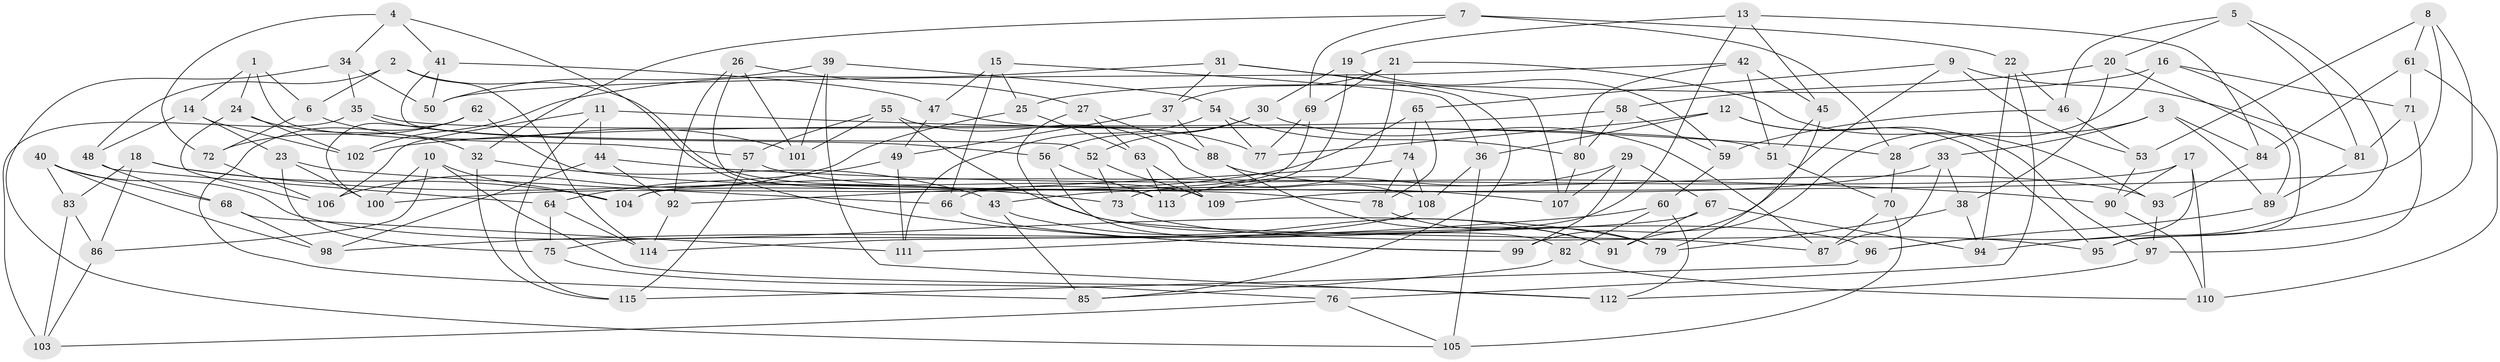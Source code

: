 // coarse degree distribution, {4: 0.13793103448275862, 5: 0.27586206896551724, 6: 0.5, 7: 0.017241379310344827, 3: 0.017241379310344827, 8: 0.05172413793103448}
// Generated by graph-tools (version 1.1) at 2025/38/03/04/25 23:38:19]
// undirected, 115 vertices, 230 edges
graph export_dot {
  node [color=gray90,style=filled];
  1;
  2;
  3;
  4;
  5;
  6;
  7;
  8;
  9;
  10;
  11;
  12;
  13;
  14;
  15;
  16;
  17;
  18;
  19;
  20;
  21;
  22;
  23;
  24;
  25;
  26;
  27;
  28;
  29;
  30;
  31;
  32;
  33;
  34;
  35;
  36;
  37;
  38;
  39;
  40;
  41;
  42;
  43;
  44;
  45;
  46;
  47;
  48;
  49;
  50;
  51;
  52;
  53;
  54;
  55;
  56;
  57;
  58;
  59;
  60;
  61;
  62;
  63;
  64;
  65;
  66;
  67;
  68;
  69;
  70;
  71;
  72;
  73;
  74;
  75;
  76;
  77;
  78;
  79;
  80;
  81;
  82;
  83;
  84;
  85;
  86;
  87;
  88;
  89;
  90;
  91;
  92;
  93;
  94;
  95;
  96;
  97;
  98;
  99;
  100;
  101;
  102;
  103;
  104;
  105;
  106;
  107;
  108;
  109;
  110;
  111;
  112;
  113;
  114;
  115;
  1 -- 6;
  1 -- 24;
  1 -- 57;
  1 -- 14;
  2 -- 6;
  2 -- 114;
  2 -- 109;
  2 -- 48;
  3 -- 84;
  3 -- 89;
  3 -- 28;
  3 -- 33;
  4 -- 34;
  4 -- 72;
  4 -- 41;
  4 -- 99;
  5 -- 46;
  5 -- 81;
  5 -- 94;
  5 -- 20;
  6 -- 101;
  6 -- 72;
  7 -- 32;
  7 -- 22;
  7 -- 69;
  7 -- 28;
  8 -- 53;
  8 -- 95;
  8 -- 61;
  8 -- 109;
  9 -- 99;
  9 -- 81;
  9 -- 53;
  9 -- 65;
  10 -- 112;
  10 -- 104;
  10 -- 100;
  10 -- 86;
  11 -- 115;
  11 -- 106;
  11 -- 28;
  11 -- 44;
  12 -- 77;
  12 -- 97;
  12 -- 95;
  12 -- 36;
  13 -- 75;
  13 -- 45;
  13 -- 84;
  13 -- 19;
  14 -- 102;
  14 -- 48;
  14 -- 23;
  15 -- 66;
  15 -- 36;
  15 -- 25;
  15 -- 47;
  16 -- 71;
  16 -- 95;
  16 -- 25;
  16 -- 91;
  17 -- 110;
  17 -- 90;
  17 -- 96;
  17 -- 104;
  18 -- 86;
  18 -- 73;
  18 -- 83;
  18 -- 104;
  19 -- 66;
  19 -- 59;
  19 -- 30;
  20 -- 89;
  20 -- 58;
  20 -- 38;
  21 -- 73;
  21 -- 69;
  21 -- 37;
  21 -- 93;
  22 -- 76;
  22 -- 46;
  22 -- 94;
  23 -- 66;
  23 -- 75;
  23 -- 100;
  24 -- 32;
  24 -- 102;
  24 -- 106;
  25 -- 63;
  25 -- 106;
  26 -- 101;
  26 -- 92;
  26 -- 27;
  26 -- 113;
  27 -- 88;
  27 -- 87;
  27 -- 63;
  28 -- 70;
  29 -- 107;
  29 -- 113;
  29 -- 99;
  29 -- 67;
  30 -- 87;
  30 -- 52;
  30 -- 56;
  31 -- 37;
  31 -- 107;
  31 -- 85;
  31 -- 102;
  32 -- 115;
  32 -- 43;
  33 -- 87;
  33 -- 38;
  33 -- 43;
  34 -- 35;
  34 -- 105;
  34 -- 50;
  35 -- 56;
  35 -- 103;
  35 -- 51;
  36 -- 105;
  36 -- 108;
  37 -- 49;
  37 -- 88;
  38 -- 79;
  38 -- 94;
  39 -- 112;
  39 -- 101;
  39 -- 50;
  39 -- 54;
  40 -- 79;
  40 -- 68;
  40 -- 83;
  40 -- 98;
  41 -- 50;
  41 -- 47;
  41 -- 52;
  42 -- 50;
  42 -- 80;
  42 -- 51;
  42 -- 45;
  43 -- 91;
  43 -- 85;
  44 -- 90;
  44 -- 92;
  44 -- 98;
  45 -- 51;
  45 -- 79;
  46 -- 59;
  46 -- 53;
  47 -- 77;
  47 -- 49;
  48 -- 64;
  48 -- 68;
  49 -- 111;
  49 -- 64;
  51 -- 70;
  52 -- 73;
  52 -- 109;
  53 -- 90;
  54 -- 77;
  54 -- 80;
  54 -- 111;
  55 -- 101;
  55 -- 57;
  55 -- 96;
  55 -- 108;
  56 -- 113;
  56 -- 82;
  57 -- 115;
  57 -- 107;
  58 -- 80;
  58 -- 59;
  58 -- 102;
  59 -- 60;
  60 -- 112;
  60 -- 82;
  60 -- 98;
  61 -- 84;
  61 -- 71;
  61 -- 110;
  62 -- 72;
  62 -- 85;
  62 -- 100;
  62 -- 78;
  63 -- 109;
  63 -- 113;
  64 -- 75;
  64 -- 114;
  65 -- 100;
  65 -- 74;
  65 -- 78;
  66 -- 99;
  67 -- 91;
  67 -- 114;
  67 -- 94;
  68 -- 111;
  68 -- 98;
  69 -- 77;
  69 -- 104;
  70 -- 87;
  70 -- 105;
  71 -- 97;
  71 -- 81;
  72 -- 106;
  73 -- 95;
  74 -- 92;
  74 -- 108;
  74 -- 78;
  75 -- 76;
  76 -- 103;
  76 -- 105;
  78 -- 79;
  80 -- 107;
  81 -- 89;
  82 -- 85;
  82 -- 110;
  83 -- 103;
  83 -- 86;
  84 -- 93;
  86 -- 103;
  88 -- 91;
  88 -- 93;
  89 -- 96;
  90 -- 110;
  92 -- 114;
  93 -- 97;
  96 -- 115;
  97 -- 112;
  108 -- 111;
}
